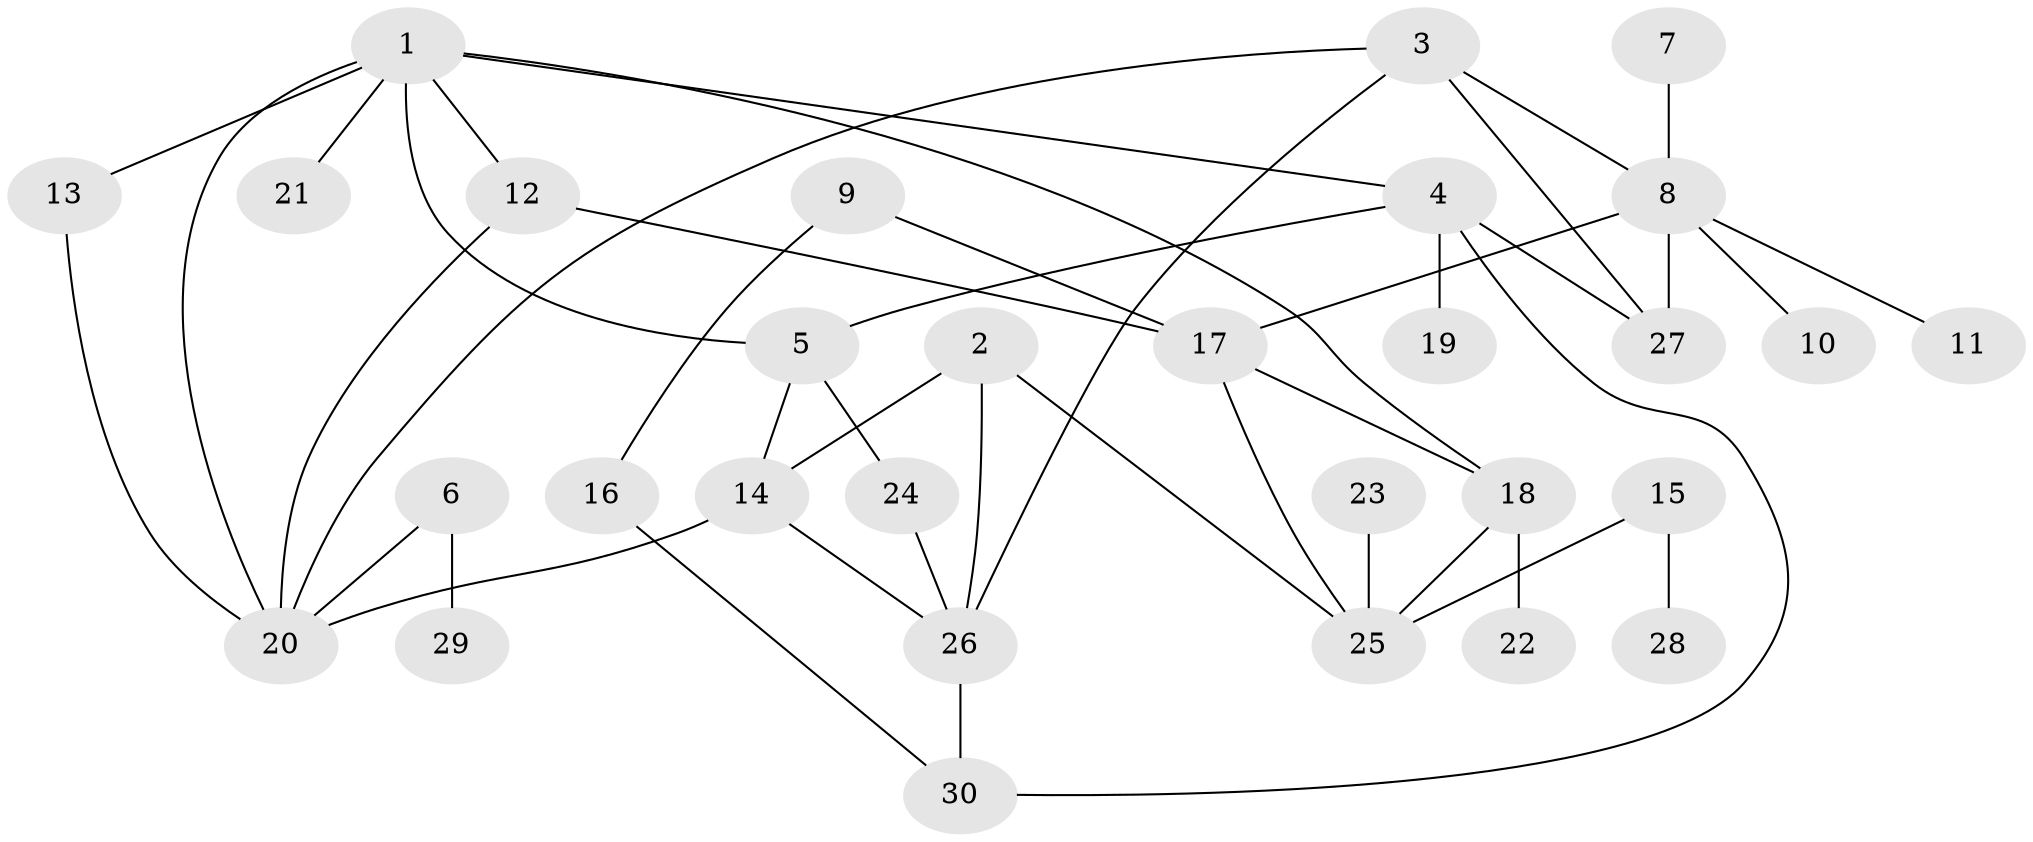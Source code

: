 // original degree distribution, {7: 0.05, 6: 0.08333333333333333, 5: 0.03333333333333333, 4: 0.08333333333333333, 8: 0.016666666666666666, 3: 0.06666666666666667, 2: 0.11666666666666667, 1: 0.55}
// Generated by graph-tools (version 1.1) at 2025/02/03/09/25 03:02:37]
// undirected, 30 vertices, 44 edges
graph export_dot {
graph [start="1"]
  node [color=gray90,style=filled];
  1;
  2;
  3;
  4;
  5;
  6;
  7;
  8;
  9;
  10;
  11;
  12;
  13;
  14;
  15;
  16;
  17;
  18;
  19;
  20;
  21;
  22;
  23;
  24;
  25;
  26;
  27;
  28;
  29;
  30;
  1 -- 4 [weight=1.0];
  1 -- 5 [weight=1.0];
  1 -- 12 [weight=1.0];
  1 -- 13 [weight=1.0];
  1 -- 18 [weight=1.0];
  1 -- 20 [weight=1.0];
  1 -- 21 [weight=1.0];
  2 -- 14 [weight=1.0];
  2 -- 25 [weight=1.0];
  2 -- 26 [weight=1.0];
  3 -- 8 [weight=1.0];
  3 -- 20 [weight=1.0];
  3 -- 26 [weight=1.0];
  3 -- 27 [weight=1.0];
  4 -- 5 [weight=1.0];
  4 -- 19 [weight=1.0];
  4 -- 27 [weight=1.0];
  4 -- 30 [weight=1.0];
  5 -- 14 [weight=1.0];
  5 -- 24 [weight=1.0];
  6 -- 20 [weight=1.0];
  6 -- 29 [weight=1.0];
  7 -- 8 [weight=1.0];
  8 -- 10 [weight=1.0];
  8 -- 11 [weight=1.0];
  8 -- 17 [weight=1.0];
  8 -- 27 [weight=1.0];
  9 -- 16 [weight=1.0];
  9 -- 17 [weight=1.0];
  12 -- 17 [weight=1.0];
  12 -- 20 [weight=1.0];
  13 -- 20 [weight=1.0];
  14 -- 20 [weight=1.0];
  14 -- 26 [weight=1.0];
  15 -- 25 [weight=1.0];
  15 -- 28 [weight=1.0];
  16 -- 30 [weight=1.0];
  17 -- 18 [weight=1.0];
  17 -- 25 [weight=1.0];
  18 -- 22 [weight=1.0];
  18 -- 25 [weight=1.0];
  23 -- 25 [weight=1.0];
  24 -- 26 [weight=1.0];
  26 -- 30 [weight=1.0];
}
